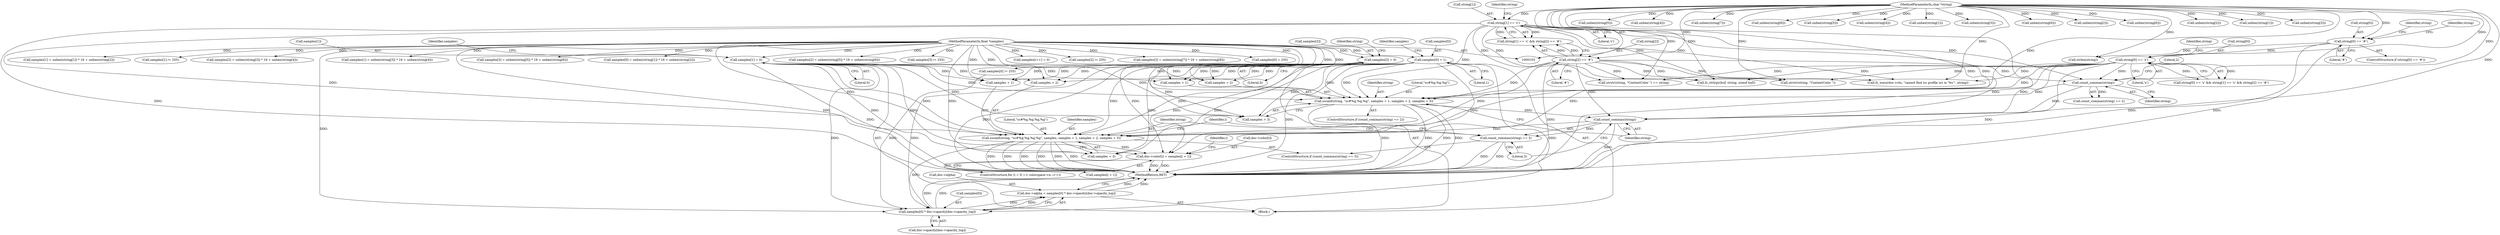 digraph "0_ghostscript_60dabde18d7fe12b19da8b509bdfee9cc886aafc_0@API" {
"1000307" [label="(Call,sscanf(string, \"sc#%g,%g,%g\", samples + 1, samples + 2, samples + 3))"];
"1000285" [label="(Call,string[0] == 's')"];
"1000138" [label="(Call,string[0] == '#')"];
"1000106" [label="(MethodParameterIn,char *string)"];
"1000291" [label="(Call,string[1] == 'c')"];
"1000304" [label="(Call,count_commas(string))"];
"1000296" [label="(Call,string[2] == '#')"];
"1000122" [label="(Call,samples[0] = 1)"];
"1000108" [label="(MethodParameterIn,float *samples)"];
"1000132" [label="(Call,samples[3] = 0)"];
"1000127" [label="(Call,samples[1] = 0)"];
"1000321" [label="(Call,count_commas(string))"];
"1000320" [label="(Call,count_commas(string) == 3)"];
"1000324" [label="(Call,sscanf(string, \"sc#%g,%g,%g,%g\", samples, samples + 1, samples + 2, samples + 3))"];
"1000504" [label="(Call,doc->color[i] = samples[i + 1])"];
"1000519" [label="(Call,samples[0] * doc->opacity[doc->opacity_top])"];
"1000515" [label="(Call,doc->alpha = samples[0] * doc->opacity[doc->opacity_top])"];
"1000334" [label="(Call,samples + 3)"];
"1000530" [label="(MethodReturn,RET)"];
"1000253" [label="(Call,unhex(string[5]))"];
"1000129" [label="(Identifier,samples)"];
"1000520" [label="(Call,samples[0])"];
"1000243" [label="(Call,unhex(string[4]))"];
"1000293" [label="(Identifier,string)"];
"1000339" [label="(Call,strstr(string, \"ContextColor \") == string)"];
"1000325" [label="(Identifier,string)"];
"1000298" [label="(Identifier,string)"];
"1000418" [label="(Call,samples[i++] = 0)"];
"1000132" [label="(Call,samples[3] = 0)"];
"1000201" [label="(Call,unhex(string[7]))"];
"1000324" [label="(Call,sscanf(string, \"sc#%g,%g,%g,%g\", samples, samples + 1, samples + 2, samples + 3))"];
"1000134" [label="(Identifier,samples)"];
"1000296" [label="(Call,string[2] == '#')"];
"1000289" [label="(Literal,'s')"];
"1000126" [label="(Literal,1)"];
"1000302" [label="(ControlStructure,if (count_commas(string) == 2))"];
"1000284" [label="(Call,string[0] == 's' && string[1] == 'c' && string[2] == '#')"];
"1000128" [label="(Call,samples[1])"];
"1000272" [label="(Call,samples[2] /= 255)"];
"1000138" [label="(Call,string[0] == '#')"];
"1000285" [label="(Call,string[0] == 's')"];
"1000493" [label="(ControlStructure,for (i = 0; i < colorspace->n; i++))"];
"1000331" [label="(Call,samples + 2)"];
"1000195" [label="(Call,samples[3] = unhex(string[7]) * 16 + unhex(string[8]))"];
"1000290" [label="(Call,string[1] == 'c' && string[2] == '#')"];
"1000306" [label="(Literal,2)"];
"1000142" [label="(Literal,'#')"];
"1000322" [label="(Identifier,string)"];
"1000291" [label="(Call,string[1] == 'c')"];
"1000297" [label="(Call,string[2])"];
"1000212" [label="(Call,samples[0] = 255)"];
"1000345" [label="(Call,fz_strlcpy(buf, string, sizeof buf))"];
"1000515" [label="(Call,doc->alpha = samples[0] * doc->opacity[doc->opacity_top])"];
"1000206" [label="(Call,unhex(string[8]))"];
"1000186" [label="(Call,unhex(string[5]))"];
"1000176" [label="(Call,unhex(string[4]))"];
"1000287" [label="(Identifier,string)"];
"1000123" [label="(Call,samples[0])"];
"1000136" [label="(Literal,0)"];
"1000133" [label="(Call,samples[3])"];
"1000109" [label="(Block,)"];
"1000108" [label="(MethodParameterIn,float *samples)"];
"1000305" [label="(Identifier,string)"];
"1000217" [label="(Call,samples[1] = unhex(string[1]) * 16 + unhex(string[2]))"];
"1000267" [label="(Call,samples[1] /= 255)"];
"1000232" [label="(Call,samples[2] = unhex(string[3]) * 16 + unhex(string[4]))"];
"1000310" [label="(Call,samples + 1)"];
"1000165" [label="(Call,samples[1] = unhex(string[3]) * 16 + unhex(string[4]))"];
"1000323" [label="(Literal,3)"];
"1000519" [label="(Call,samples[0] * doc->opacity[doc->opacity_top])"];
"1000295" [label="(Literal,'c')"];
"1000286" [label="(Call,string[0])"];
"1000300" [label="(Literal,'#')"];
"1000320" [label="(Call,count_commas(string) == 3)"];
"1000307" [label="(Call,sscanf(string, \"sc#%g,%g,%g\", samples + 1, samples + 2, samples + 3))"];
"1000328" [label="(Call,samples + 1)"];
"1000156" [label="(Call,unhex(string[1]))"];
"1000504" [label="(Call,doc->color[i] = samples[i + 1])"];
"1000171" [label="(Call,unhex(string[3]))"];
"1000122" [label="(Call,samples[0] = 1)"];
"1000326" [label="(Literal,\"sc#%g,%g,%g,%g\")"];
"1000247" [label="(Call,samples[3] = unhex(string[5]) * 16 + unhex(string[6]))"];
"1000313" [label="(Call,samples + 2)"];
"1000303" [label="(Call,count_commas(string) == 2)"];
"1000292" [label="(Call,string[1])"];
"1000147" [label="(Identifier,string)"];
"1000503" [label="(Identifier,i)"];
"1000150" [label="(Call,samples[0] = unhex(string[1]) * 16 + unhex(string[2]))"];
"1000308" [label="(Identifier,string)"];
"1000340" [label="(Call,strstr(string, \"ContextColor \"))"];
"1000191" [label="(Call,unhex(string[6]))"];
"1000319" [label="(ControlStructure,if (count_commas(string) == 3))"];
"1000327" [label="(Identifier,samples)"];
"1000127" [label="(Call,samples[1] = 0)"];
"1000137" [label="(ControlStructure,if (string[0] == '#'))"];
"1000140" [label="(Identifier,string)"];
"1000316" [label="(Call,samples + 3)"];
"1000505" [label="(Call,doc->color[i])"];
"1000321" [label="(Call,count_commas(string))"];
"1000139" [label="(Call,string[0])"];
"1000161" [label="(Call,unhex(string[2]))"];
"1000510" [label="(Call,samples[i + 1])"];
"1000495" [label="(Identifier,i)"];
"1000516" [label="(Call,doc->alpha)"];
"1000106" [label="(MethodParameterIn,char *string)"];
"1000258" [label="(Call,unhex(string[6]))"];
"1000262" [label="(Call,samples[0] /= 255)"];
"1000364" [label="(Call,fz_warn(doc->ctx, \"cannot find icc profile uri in '%s'\", string))"];
"1000180" [label="(Call,samples[2] = unhex(string[5]) * 16 + unhex(string[6]))"];
"1000523" [label="(Call,doc->opacity[doc->opacity_top])"];
"1000304" [label="(Call,count_commas(string))"];
"1000228" [label="(Call,unhex(string[2]))"];
"1000223" [label="(Call,unhex(string[1]))"];
"1000238" [label="(Call,unhex(string[3]))"];
"1000131" [label="(Literal,0)"];
"1000146" [label="(Call,strlen(string))"];
"1000277" [label="(Call,samples[3] /= 255)"];
"1000309" [label="(Literal,\"sc#%g,%g,%g\")"];
"1000307" -> "1000302"  [label="AST: "];
"1000307" -> "1000316"  [label="CFG: "];
"1000308" -> "1000307"  [label="AST: "];
"1000309" -> "1000307"  [label="AST: "];
"1000310" -> "1000307"  [label="AST: "];
"1000313" -> "1000307"  [label="AST: "];
"1000316" -> "1000307"  [label="AST: "];
"1000322" -> "1000307"  [label="CFG: "];
"1000307" -> "1000530"  [label="DDG: "];
"1000307" -> "1000530"  [label="DDG: "];
"1000307" -> "1000530"  [label="DDG: "];
"1000307" -> "1000530"  [label="DDG: "];
"1000285" -> "1000307"  [label="DDG: "];
"1000291" -> "1000307"  [label="DDG: "];
"1000304" -> "1000307"  [label="DDG: "];
"1000296" -> "1000307"  [label="DDG: "];
"1000106" -> "1000307"  [label="DDG: "];
"1000122" -> "1000307"  [label="DDG: "];
"1000132" -> "1000307"  [label="DDG: "];
"1000127" -> "1000307"  [label="DDG: "];
"1000108" -> "1000307"  [label="DDG: "];
"1000307" -> "1000321"  [label="DDG: "];
"1000285" -> "1000284"  [label="AST: "];
"1000285" -> "1000289"  [label="CFG: "];
"1000286" -> "1000285"  [label="AST: "];
"1000289" -> "1000285"  [label="AST: "];
"1000293" -> "1000285"  [label="CFG: "];
"1000284" -> "1000285"  [label="CFG: "];
"1000285" -> "1000530"  [label="DDG: "];
"1000285" -> "1000284"  [label="DDG: "];
"1000285" -> "1000284"  [label="DDG: "];
"1000138" -> "1000285"  [label="DDG: "];
"1000106" -> "1000285"  [label="DDG: "];
"1000285" -> "1000304"  [label="DDG: "];
"1000285" -> "1000321"  [label="DDG: "];
"1000285" -> "1000324"  [label="DDG: "];
"1000285" -> "1000340"  [label="DDG: "];
"1000285" -> "1000339"  [label="DDG: "];
"1000285" -> "1000345"  [label="DDG: "];
"1000285" -> "1000364"  [label="DDG: "];
"1000138" -> "1000137"  [label="AST: "];
"1000138" -> "1000142"  [label="CFG: "];
"1000139" -> "1000138"  [label="AST: "];
"1000142" -> "1000138"  [label="AST: "];
"1000147" -> "1000138"  [label="CFG: "];
"1000287" -> "1000138"  [label="CFG: "];
"1000138" -> "1000530"  [label="DDG: "];
"1000138" -> "1000530"  [label="DDG: "];
"1000106" -> "1000138"  [label="DDG: "];
"1000138" -> "1000146"  [label="DDG: "];
"1000106" -> "1000103"  [label="AST: "];
"1000106" -> "1000530"  [label="DDG: "];
"1000106" -> "1000146"  [label="DDG: "];
"1000106" -> "1000156"  [label="DDG: "];
"1000106" -> "1000161"  [label="DDG: "];
"1000106" -> "1000171"  [label="DDG: "];
"1000106" -> "1000176"  [label="DDG: "];
"1000106" -> "1000186"  [label="DDG: "];
"1000106" -> "1000191"  [label="DDG: "];
"1000106" -> "1000201"  [label="DDG: "];
"1000106" -> "1000206"  [label="DDG: "];
"1000106" -> "1000223"  [label="DDG: "];
"1000106" -> "1000228"  [label="DDG: "];
"1000106" -> "1000238"  [label="DDG: "];
"1000106" -> "1000243"  [label="DDG: "];
"1000106" -> "1000253"  [label="DDG: "];
"1000106" -> "1000258"  [label="DDG: "];
"1000106" -> "1000291"  [label="DDG: "];
"1000106" -> "1000296"  [label="DDG: "];
"1000106" -> "1000304"  [label="DDG: "];
"1000106" -> "1000321"  [label="DDG: "];
"1000106" -> "1000324"  [label="DDG: "];
"1000106" -> "1000340"  [label="DDG: "];
"1000106" -> "1000339"  [label="DDG: "];
"1000106" -> "1000345"  [label="DDG: "];
"1000106" -> "1000364"  [label="DDG: "];
"1000291" -> "1000290"  [label="AST: "];
"1000291" -> "1000295"  [label="CFG: "];
"1000292" -> "1000291"  [label="AST: "];
"1000295" -> "1000291"  [label="AST: "];
"1000298" -> "1000291"  [label="CFG: "];
"1000290" -> "1000291"  [label="CFG: "];
"1000291" -> "1000530"  [label="DDG: "];
"1000291" -> "1000290"  [label="DDG: "];
"1000291" -> "1000290"  [label="DDG: "];
"1000291" -> "1000304"  [label="DDG: "];
"1000291" -> "1000321"  [label="DDG: "];
"1000291" -> "1000324"  [label="DDG: "];
"1000291" -> "1000340"  [label="DDG: "];
"1000291" -> "1000339"  [label="DDG: "];
"1000291" -> "1000345"  [label="DDG: "];
"1000291" -> "1000364"  [label="DDG: "];
"1000304" -> "1000303"  [label="AST: "];
"1000304" -> "1000305"  [label="CFG: "];
"1000305" -> "1000304"  [label="AST: "];
"1000306" -> "1000304"  [label="CFG: "];
"1000304" -> "1000303"  [label="DDG: "];
"1000296" -> "1000304"  [label="DDG: "];
"1000304" -> "1000321"  [label="DDG: "];
"1000296" -> "1000290"  [label="AST: "];
"1000296" -> "1000300"  [label="CFG: "];
"1000297" -> "1000296"  [label="AST: "];
"1000300" -> "1000296"  [label="AST: "];
"1000290" -> "1000296"  [label="CFG: "];
"1000296" -> "1000530"  [label="DDG: "];
"1000296" -> "1000290"  [label="DDG: "];
"1000296" -> "1000290"  [label="DDG: "];
"1000296" -> "1000321"  [label="DDG: "];
"1000296" -> "1000324"  [label="DDG: "];
"1000296" -> "1000340"  [label="DDG: "];
"1000296" -> "1000339"  [label="DDG: "];
"1000296" -> "1000345"  [label="DDG: "];
"1000296" -> "1000364"  [label="DDG: "];
"1000122" -> "1000109"  [label="AST: "];
"1000122" -> "1000126"  [label="CFG: "];
"1000123" -> "1000122"  [label="AST: "];
"1000126" -> "1000122"  [label="AST: "];
"1000129" -> "1000122"  [label="CFG: "];
"1000122" -> "1000530"  [label="DDG: "];
"1000108" -> "1000122"  [label="DDG: "];
"1000122" -> "1000310"  [label="DDG: "];
"1000122" -> "1000313"  [label="DDG: "];
"1000122" -> "1000316"  [label="DDG: "];
"1000122" -> "1000324"  [label="DDG: "];
"1000122" -> "1000328"  [label="DDG: "];
"1000122" -> "1000331"  [label="DDG: "];
"1000122" -> "1000334"  [label="DDG: "];
"1000122" -> "1000504"  [label="DDG: "];
"1000122" -> "1000519"  [label="DDG: "];
"1000108" -> "1000103"  [label="AST: "];
"1000108" -> "1000530"  [label="DDG: "];
"1000108" -> "1000127"  [label="DDG: "];
"1000108" -> "1000132"  [label="DDG: "];
"1000108" -> "1000150"  [label="DDG: "];
"1000108" -> "1000165"  [label="DDG: "];
"1000108" -> "1000180"  [label="DDG: "];
"1000108" -> "1000195"  [label="DDG: "];
"1000108" -> "1000212"  [label="DDG: "];
"1000108" -> "1000217"  [label="DDG: "];
"1000108" -> "1000232"  [label="DDG: "];
"1000108" -> "1000247"  [label="DDG: "];
"1000108" -> "1000262"  [label="DDG: "];
"1000108" -> "1000267"  [label="DDG: "];
"1000108" -> "1000272"  [label="DDG: "];
"1000108" -> "1000277"  [label="DDG: "];
"1000108" -> "1000310"  [label="DDG: "];
"1000108" -> "1000313"  [label="DDG: "];
"1000108" -> "1000316"  [label="DDG: "];
"1000108" -> "1000324"  [label="DDG: "];
"1000108" -> "1000328"  [label="DDG: "];
"1000108" -> "1000331"  [label="DDG: "];
"1000108" -> "1000334"  [label="DDG: "];
"1000108" -> "1000418"  [label="DDG: "];
"1000108" -> "1000504"  [label="DDG: "];
"1000108" -> "1000519"  [label="DDG: "];
"1000132" -> "1000109"  [label="AST: "];
"1000132" -> "1000136"  [label="CFG: "];
"1000133" -> "1000132"  [label="AST: "];
"1000136" -> "1000132"  [label="AST: "];
"1000140" -> "1000132"  [label="CFG: "];
"1000132" -> "1000530"  [label="DDG: "];
"1000132" -> "1000310"  [label="DDG: "];
"1000132" -> "1000313"  [label="DDG: "];
"1000132" -> "1000316"  [label="DDG: "];
"1000132" -> "1000324"  [label="DDG: "];
"1000132" -> "1000328"  [label="DDG: "];
"1000132" -> "1000331"  [label="DDG: "];
"1000132" -> "1000334"  [label="DDG: "];
"1000132" -> "1000504"  [label="DDG: "];
"1000132" -> "1000519"  [label="DDG: "];
"1000127" -> "1000109"  [label="AST: "];
"1000127" -> "1000131"  [label="CFG: "];
"1000128" -> "1000127"  [label="AST: "];
"1000131" -> "1000127"  [label="AST: "];
"1000134" -> "1000127"  [label="CFG: "];
"1000127" -> "1000530"  [label="DDG: "];
"1000127" -> "1000310"  [label="DDG: "];
"1000127" -> "1000313"  [label="DDG: "];
"1000127" -> "1000316"  [label="DDG: "];
"1000127" -> "1000324"  [label="DDG: "];
"1000127" -> "1000328"  [label="DDG: "];
"1000127" -> "1000331"  [label="DDG: "];
"1000127" -> "1000334"  [label="DDG: "];
"1000127" -> "1000504"  [label="DDG: "];
"1000127" -> "1000519"  [label="DDG: "];
"1000321" -> "1000320"  [label="AST: "];
"1000321" -> "1000322"  [label="CFG: "];
"1000322" -> "1000321"  [label="AST: "];
"1000323" -> "1000321"  [label="CFG: "];
"1000321" -> "1000530"  [label="DDG: "];
"1000321" -> "1000320"  [label="DDG: "];
"1000321" -> "1000324"  [label="DDG: "];
"1000320" -> "1000319"  [label="AST: "];
"1000320" -> "1000323"  [label="CFG: "];
"1000323" -> "1000320"  [label="AST: "];
"1000325" -> "1000320"  [label="CFG: "];
"1000495" -> "1000320"  [label="CFG: "];
"1000320" -> "1000530"  [label="DDG: "];
"1000320" -> "1000530"  [label="DDG: "];
"1000324" -> "1000319"  [label="AST: "];
"1000324" -> "1000334"  [label="CFG: "];
"1000325" -> "1000324"  [label="AST: "];
"1000326" -> "1000324"  [label="AST: "];
"1000327" -> "1000324"  [label="AST: "];
"1000328" -> "1000324"  [label="AST: "];
"1000331" -> "1000324"  [label="AST: "];
"1000334" -> "1000324"  [label="AST: "];
"1000495" -> "1000324"  [label="CFG: "];
"1000324" -> "1000530"  [label="DDG: "];
"1000324" -> "1000530"  [label="DDG: "];
"1000324" -> "1000530"  [label="DDG: "];
"1000324" -> "1000530"  [label="DDG: "];
"1000324" -> "1000530"  [label="DDG: "];
"1000324" -> "1000530"  [label="DDG: "];
"1000324" -> "1000504"  [label="DDG: "];
"1000324" -> "1000519"  [label="DDG: "];
"1000504" -> "1000493"  [label="AST: "];
"1000504" -> "1000510"  [label="CFG: "];
"1000505" -> "1000504"  [label="AST: "];
"1000510" -> "1000504"  [label="AST: "];
"1000503" -> "1000504"  [label="CFG: "];
"1000504" -> "1000530"  [label="DDG: "];
"1000504" -> "1000530"  [label="DDG: "];
"1000519" -> "1000515"  [label="AST: "];
"1000519" -> "1000523"  [label="CFG: "];
"1000520" -> "1000519"  [label="AST: "];
"1000523" -> "1000519"  [label="AST: "];
"1000515" -> "1000519"  [label="CFG: "];
"1000519" -> "1000530"  [label="DDG: "];
"1000519" -> "1000530"  [label="DDG: "];
"1000519" -> "1000515"  [label="DDG: "];
"1000519" -> "1000515"  [label="DDG: "];
"1000262" -> "1000519"  [label="DDG: "];
"1000515" -> "1000109"  [label="AST: "];
"1000516" -> "1000515"  [label="AST: "];
"1000530" -> "1000515"  [label="CFG: "];
"1000515" -> "1000530"  [label="DDG: "];
"1000515" -> "1000530"  [label="DDG: "];
}
